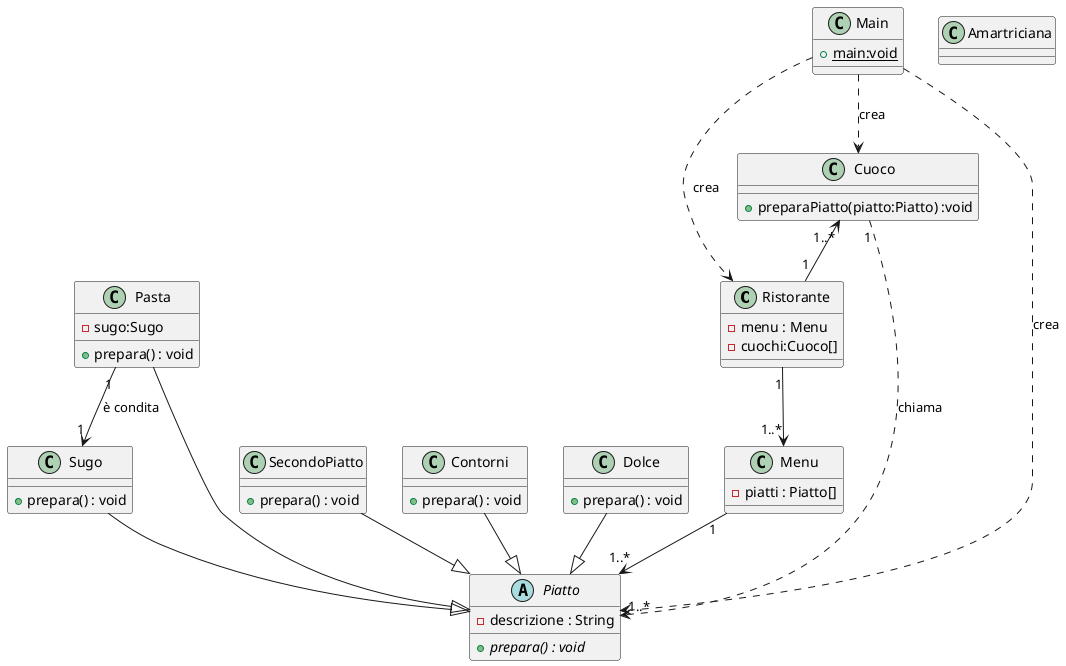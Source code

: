 @startuml

class Ristorante {
    - menu : Menu
    -cuochi:Cuoco[]
}

class Menu{
    -piatti : Piatto[]
}

abstract class Piatto {
    - descrizione : String
    +{abstract} prepara() : void
}

class Pasta {
    -sugo:Sugo
    +prepara() : void
}

class Sugo {
    +prepara() : void
}

class SecondoPiatto {
    +prepara() : void
}

class Contorni {
    +prepara() : void
}

class Dolce {
    +prepara() : void
}

class Cuoco {
    +preparaPiatto(piatto:Piatto) :void
}

class Amartriciana {

}

class Main{
    +{static}main:void
}

Cuoco "1" ..> "1..*" Piatto : chiama
Main ..> Ristorante : crea
Main ..> Cuoco : crea
Main ..> Piatto : crea
Cuoco "1..*"<-- "1" Ristorante
SecondoPiatto --|> Piatto
Dolce --|> Piatto
Contorni --|> Piatto
Pasta "1" --> "1" Sugo :è condita
Sugo --|> Piatto
Ristorante "1" --> "1..*" Menu
Menu "1" --> "1..*"Piatto
Pasta --|> Piatto

@enduml